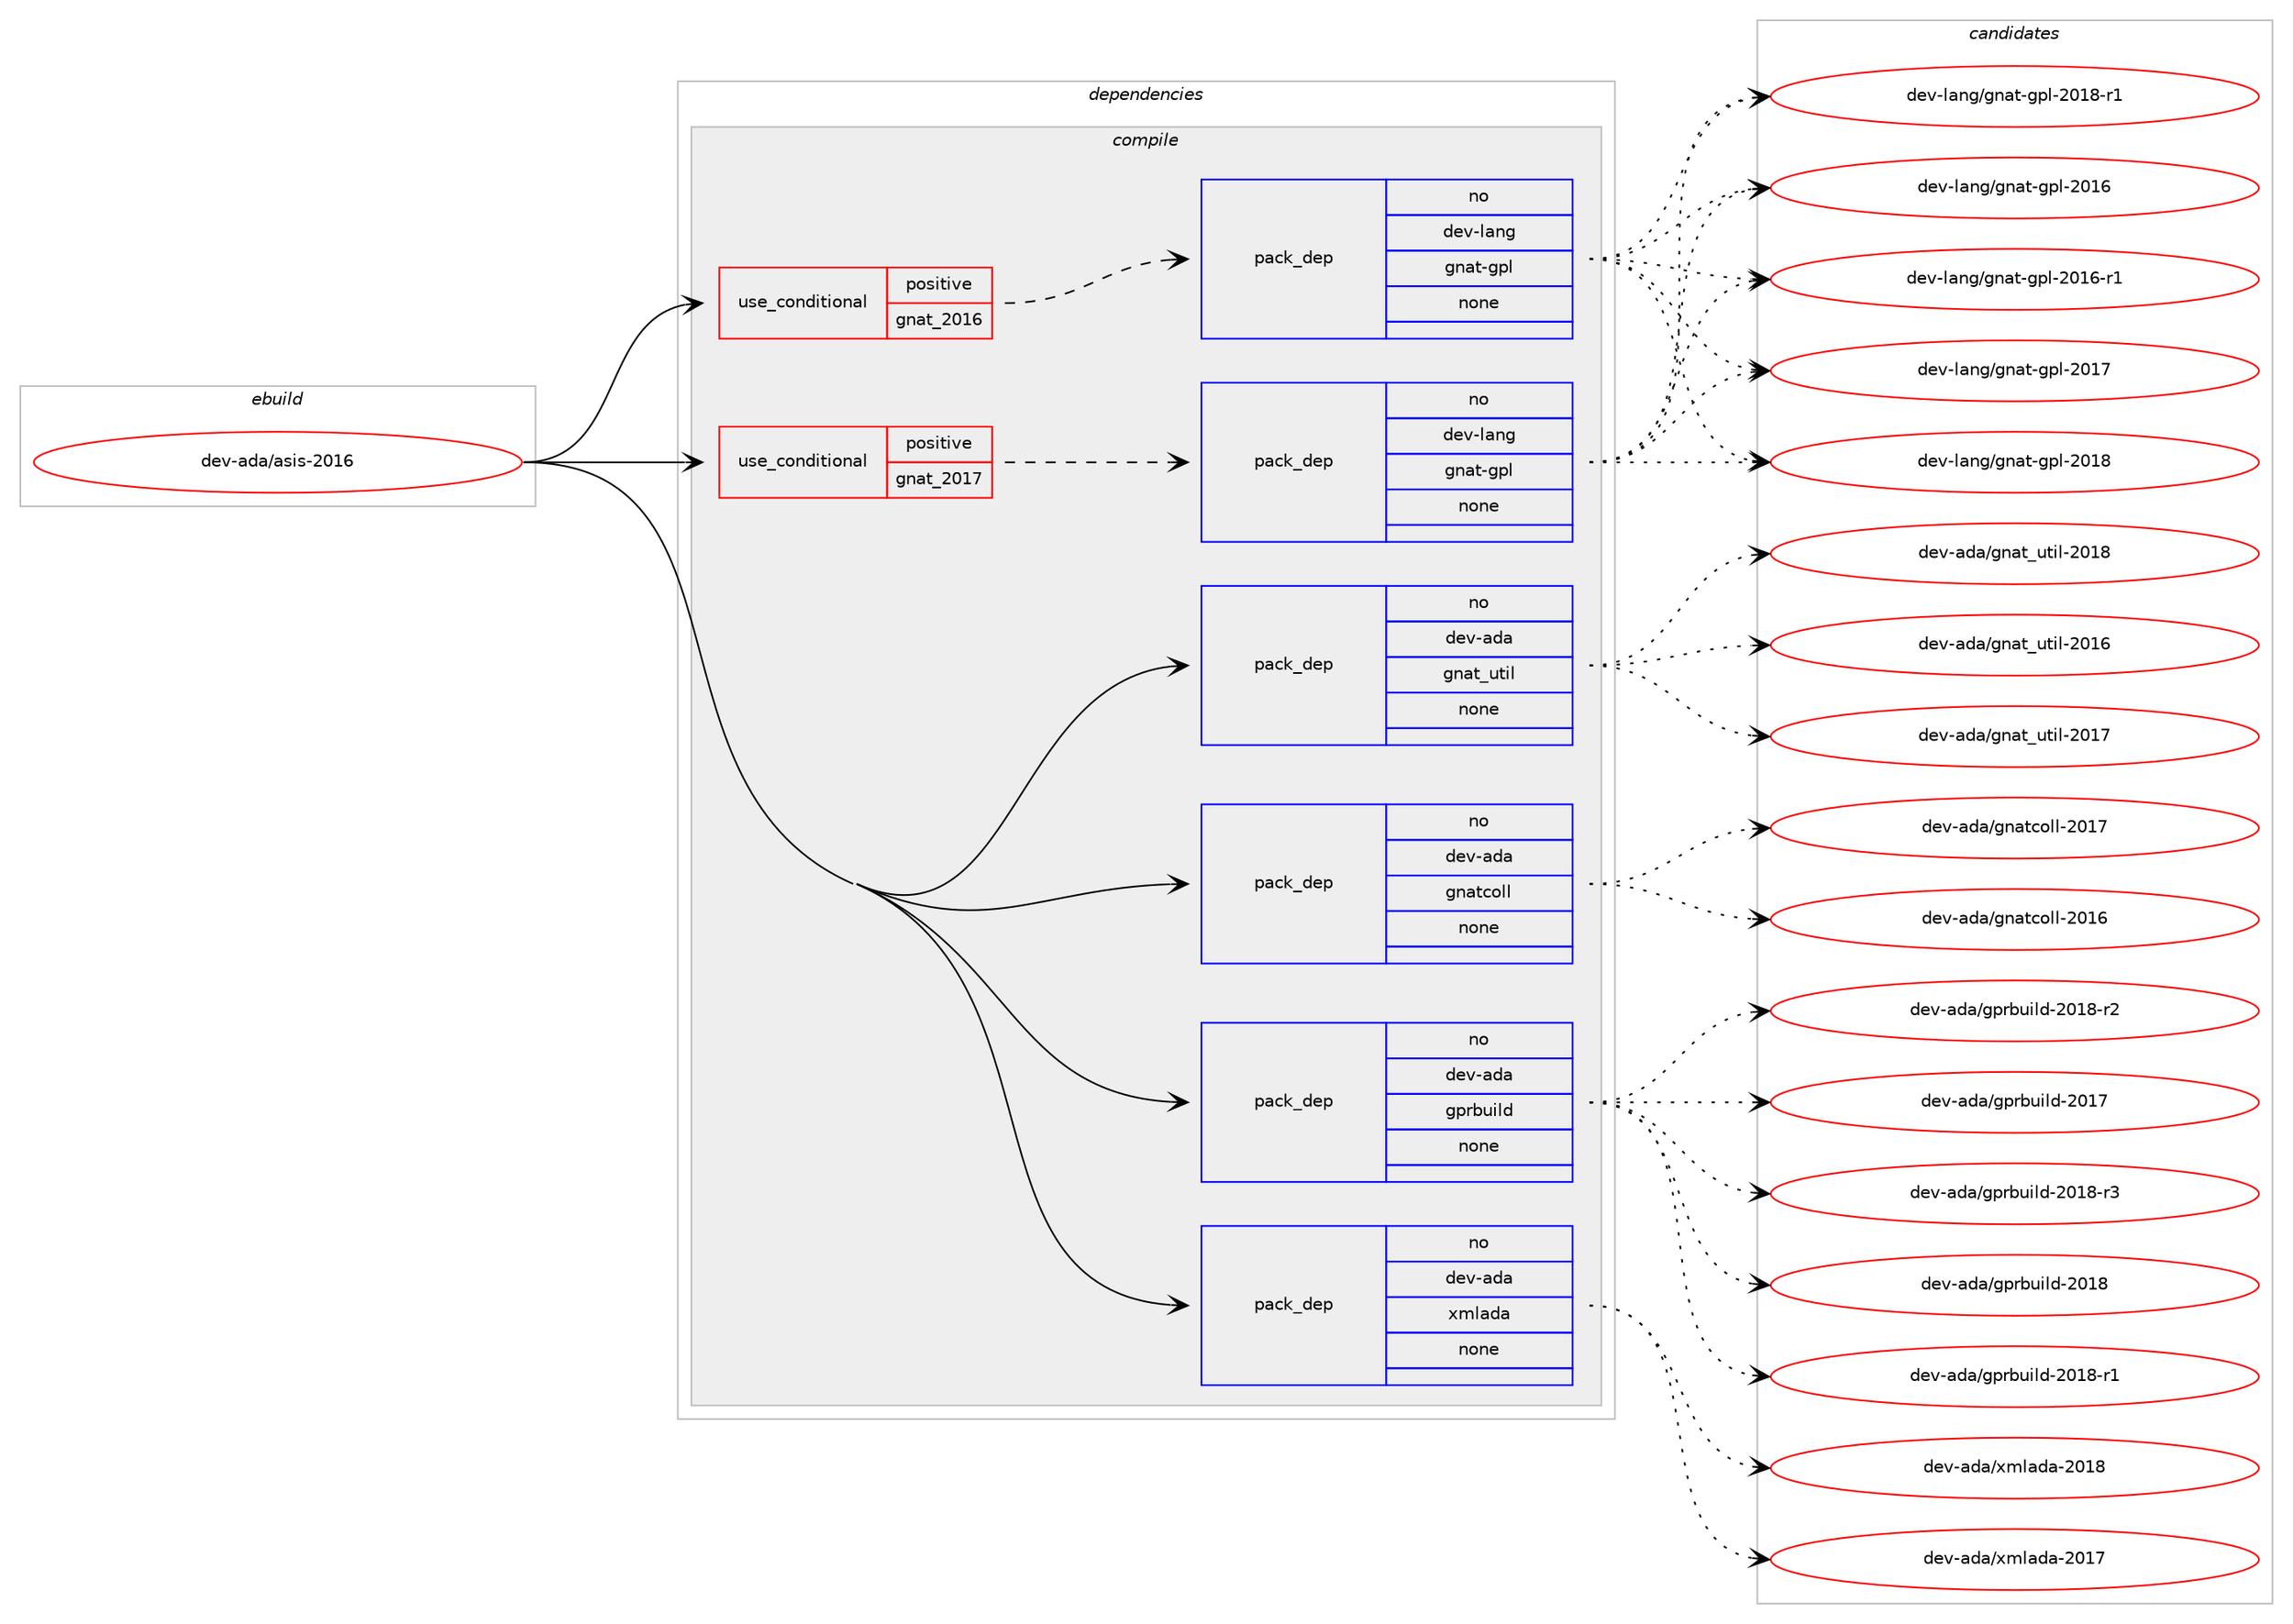 digraph prolog {

# *************
# Graph options
# *************

newrank=true;
concentrate=true;
compound=true;
graph [rankdir=LR,fontname=Helvetica,fontsize=10,ranksep=1.5];#, ranksep=2.5, nodesep=0.2];
edge  [arrowhead=vee];
node  [fontname=Helvetica,fontsize=10];

# **********
# The ebuild
# **********

subgraph cluster_leftcol {
color=gray;
rank=same;
label=<<i>ebuild</i>>;
id [label="dev-ada/asis-2016", color=red, width=4, href="../dev-ada/asis-2016.svg"];
}

# ****************
# The dependencies
# ****************

subgraph cluster_midcol {
color=gray;
label=<<i>dependencies</i>>;
subgraph cluster_compile {
fillcolor="#eeeeee";
style=filled;
label=<<i>compile</i>>;
subgraph cond531 {
dependency3175 [label=<<TABLE BORDER="0" CELLBORDER="1" CELLSPACING="0" CELLPADDING="4"><TR><TD ROWSPAN="3" CELLPADDING="10">use_conditional</TD></TR><TR><TD>positive</TD></TR><TR><TD>gnat_2016</TD></TR></TABLE>>, shape=none, color=red];
subgraph pack2544 {
dependency3176 [label=<<TABLE BORDER="0" CELLBORDER="1" CELLSPACING="0" CELLPADDING="4" WIDTH="220"><TR><TD ROWSPAN="6" CELLPADDING="30">pack_dep</TD></TR><TR><TD WIDTH="110">no</TD></TR><TR><TD>dev-lang</TD></TR><TR><TD>gnat-gpl</TD></TR><TR><TD>none</TD></TR><TR><TD></TD></TR></TABLE>>, shape=none, color=blue];
}
dependency3175:e -> dependency3176:w [weight=20,style="dashed",arrowhead="vee"];
}
id:e -> dependency3175:w [weight=20,style="solid",arrowhead="vee"];
subgraph cond532 {
dependency3177 [label=<<TABLE BORDER="0" CELLBORDER="1" CELLSPACING="0" CELLPADDING="4"><TR><TD ROWSPAN="3" CELLPADDING="10">use_conditional</TD></TR><TR><TD>positive</TD></TR><TR><TD>gnat_2017</TD></TR></TABLE>>, shape=none, color=red];
subgraph pack2545 {
dependency3178 [label=<<TABLE BORDER="0" CELLBORDER="1" CELLSPACING="0" CELLPADDING="4" WIDTH="220"><TR><TD ROWSPAN="6" CELLPADDING="30">pack_dep</TD></TR><TR><TD WIDTH="110">no</TD></TR><TR><TD>dev-lang</TD></TR><TR><TD>gnat-gpl</TD></TR><TR><TD>none</TD></TR><TR><TD></TD></TR></TABLE>>, shape=none, color=blue];
}
dependency3177:e -> dependency3178:w [weight=20,style="dashed",arrowhead="vee"];
}
id:e -> dependency3177:w [weight=20,style="solid",arrowhead="vee"];
subgraph pack2546 {
dependency3179 [label=<<TABLE BORDER="0" CELLBORDER="1" CELLSPACING="0" CELLPADDING="4" WIDTH="220"><TR><TD ROWSPAN="6" CELLPADDING="30">pack_dep</TD></TR><TR><TD WIDTH="110">no</TD></TR><TR><TD>dev-ada</TD></TR><TR><TD>gnat_util</TD></TR><TR><TD>none</TD></TR><TR><TD></TD></TR></TABLE>>, shape=none, color=blue];
}
id:e -> dependency3179:w [weight=20,style="solid",arrowhead="vee"];
subgraph pack2547 {
dependency3180 [label=<<TABLE BORDER="0" CELLBORDER="1" CELLSPACING="0" CELLPADDING="4" WIDTH="220"><TR><TD ROWSPAN="6" CELLPADDING="30">pack_dep</TD></TR><TR><TD WIDTH="110">no</TD></TR><TR><TD>dev-ada</TD></TR><TR><TD>gnatcoll</TD></TR><TR><TD>none</TD></TR><TR><TD></TD></TR></TABLE>>, shape=none, color=blue];
}
id:e -> dependency3180:w [weight=20,style="solid",arrowhead="vee"];
subgraph pack2548 {
dependency3181 [label=<<TABLE BORDER="0" CELLBORDER="1" CELLSPACING="0" CELLPADDING="4" WIDTH="220"><TR><TD ROWSPAN="6" CELLPADDING="30">pack_dep</TD></TR><TR><TD WIDTH="110">no</TD></TR><TR><TD>dev-ada</TD></TR><TR><TD>gprbuild</TD></TR><TR><TD>none</TD></TR><TR><TD></TD></TR></TABLE>>, shape=none, color=blue];
}
id:e -> dependency3181:w [weight=20,style="solid",arrowhead="vee"];
subgraph pack2549 {
dependency3182 [label=<<TABLE BORDER="0" CELLBORDER="1" CELLSPACING="0" CELLPADDING="4" WIDTH="220"><TR><TD ROWSPAN="6" CELLPADDING="30">pack_dep</TD></TR><TR><TD WIDTH="110">no</TD></TR><TR><TD>dev-ada</TD></TR><TR><TD>xmlada</TD></TR><TR><TD>none</TD></TR><TR><TD></TD></TR></TABLE>>, shape=none, color=blue];
}
id:e -> dependency3182:w [weight=20,style="solid",arrowhead="vee"];
}
subgraph cluster_compileandrun {
fillcolor="#eeeeee";
style=filled;
label=<<i>compile and run</i>>;
}
subgraph cluster_run {
fillcolor="#eeeeee";
style=filled;
label=<<i>run</i>>;
}
}

# **************
# The candidates
# **************

subgraph cluster_choices {
rank=same;
color=gray;
label=<<i>candidates</i>>;

subgraph choice2544 {
color=black;
nodesep=1;
choice10010111845108971101034710311097116451031121084550484954 [label="dev-lang/gnat-gpl-2016", color=red, width=4,href="../dev-lang/gnat-gpl-2016.svg"];
choice100101118451089711010347103110971164510311210845504849544511449 [label="dev-lang/gnat-gpl-2016-r1", color=red, width=4,href="../dev-lang/gnat-gpl-2016-r1.svg"];
choice10010111845108971101034710311097116451031121084550484955 [label="dev-lang/gnat-gpl-2017", color=red, width=4,href="../dev-lang/gnat-gpl-2017.svg"];
choice10010111845108971101034710311097116451031121084550484956 [label="dev-lang/gnat-gpl-2018", color=red, width=4,href="../dev-lang/gnat-gpl-2018.svg"];
choice100101118451089711010347103110971164510311210845504849564511449 [label="dev-lang/gnat-gpl-2018-r1", color=red, width=4,href="../dev-lang/gnat-gpl-2018-r1.svg"];
dependency3176:e -> choice10010111845108971101034710311097116451031121084550484954:w [style=dotted,weight="100"];
dependency3176:e -> choice100101118451089711010347103110971164510311210845504849544511449:w [style=dotted,weight="100"];
dependency3176:e -> choice10010111845108971101034710311097116451031121084550484955:w [style=dotted,weight="100"];
dependency3176:e -> choice10010111845108971101034710311097116451031121084550484956:w [style=dotted,weight="100"];
dependency3176:e -> choice100101118451089711010347103110971164510311210845504849564511449:w [style=dotted,weight="100"];
}
subgraph choice2545 {
color=black;
nodesep=1;
choice10010111845108971101034710311097116451031121084550484954 [label="dev-lang/gnat-gpl-2016", color=red, width=4,href="../dev-lang/gnat-gpl-2016.svg"];
choice100101118451089711010347103110971164510311210845504849544511449 [label="dev-lang/gnat-gpl-2016-r1", color=red, width=4,href="../dev-lang/gnat-gpl-2016-r1.svg"];
choice10010111845108971101034710311097116451031121084550484955 [label="dev-lang/gnat-gpl-2017", color=red, width=4,href="../dev-lang/gnat-gpl-2017.svg"];
choice10010111845108971101034710311097116451031121084550484956 [label="dev-lang/gnat-gpl-2018", color=red, width=4,href="../dev-lang/gnat-gpl-2018.svg"];
choice100101118451089711010347103110971164510311210845504849564511449 [label="dev-lang/gnat-gpl-2018-r1", color=red, width=4,href="../dev-lang/gnat-gpl-2018-r1.svg"];
dependency3178:e -> choice10010111845108971101034710311097116451031121084550484954:w [style=dotted,weight="100"];
dependency3178:e -> choice100101118451089711010347103110971164510311210845504849544511449:w [style=dotted,weight="100"];
dependency3178:e -> choice10010111845108971101034710311097116451031121084550484955:w [style=dotted,weight="100"];
dependency3178:e -> choice10010111845108971101034710311097116451031121084550484956:w [style=dotted,weight="100"];
dependency3178:e -> choice100101118451089711010347103110971164510311210845504849564511449:w [style=dotted,weight="100"];
}
subgraph choice2546 {
color=black;
nodesep=1;
choice1001011184597100974710311097116951171161051084550484954 [label="dev-ada/gnat_util-2016", color=red, width=4,href="../dev-ada/gnat_util-2016.svg"];
choice1001011184597100974710311097116951171161051084550484955 [label="dev-ada/gnat_util-2017", color=red, width=4,href="../dev-ada/gnat_util-2017.svg"];
choice1001011184597100974710311097116951171161051084550484956 [label="dev-ada/gnat_util-2018", color=red, width=4,href="../dev-ada/gnat_util-2018.svg"];
dependency3179:e -> choice1001011184597100974710311097116951171161051084550484954:w [style=dotted,weight="100"];
dependency3179:e -> choice1001011184597100974710311097116951171161051084550484955:w [style=dotted,weight="100"];
dependency3179:e -> choice1001011184597100974710311097116951171161051084550484956:w [style=dotted,weight="100"];
}
subgraph choice2547 {
color=black;
nodesep=1;
choice1001011184597100974710311097116991111081084550484954 [label="dev-ada/gnatcoll-2016", color=red, width=4,href="../dev-ada/gnatcoll-2016.svg"];
choice1001011184597100974710311097116991111081084550484955 [label="dev-ada/gnatcoll-2017", color=red, width=4,href="../dev-ada/gnatcoll-2017.svg"];
dependency3180:e -> choice1001011184597100974710311097116991111081084550484954:w [style=dotted,weight="100"];
dependency3180:e -> choice1001011184597100974710311097116991111081084550484955:w [style=dotted,weight="100"];
}
subgraph choice2548 {
color=black;
nodesep=1;
choice10010111845971009747103112114981171051081004550484956 [label="dev-ada/gprbuild-2018", color=red, width=4,href="../dev-ada/gprbuild-2018.svg"];
choice100101118459710097471031121149811710510810045504849564511449 [label="dev-ada/gprbuild-2018-r1", color=red, width=4,href="../dev-ada/gprbuild-2018-r1.svg"];
choice100101118459710097471031121149811710510810045504849564511450 [label="dev-ada/gprbuild-2018-r2", color=red, width=4,href="../dev-ada/gprbuild-2018-r2.svg"];
choice10010111845971009747103112114981171051081004550484955 [label="dev-ada/gprbuild-2017", color=red, width=4,href="../dev-ada/gprbuild-2017.svg"];
choice100101118459710097471031121149811710510810045504849564511451 [label="dev-ada/gprbuild-2018-r3", color=red, width=4,href="../dev-ada/gprbuild-2018-r3.svg"];
dependency3181:e -> choice10010111845971009747103112114981171051081004550484956:w [style=dotted,weight="100"];
dependency3181:e -> choice100101118459710097471031121149811710510810045504849564511449:w [style=dotted,weight="100"];
dependency3181:e -> choice100101118459710097471031121149811710510810045504849564511450:w [style=dotted,weight="100"];
dependency3181:e -> choice10010111845971009747103112114981171051081004550484955:w [style=dotted,weight="100"];
dependency3181:e -> choice100101118459710097471031121149811710510810045504849564511451:w [style=dotted,weight="100"];
}
subgraph choice2549 {
color=black;
nodesep=1;
choice1001011184597100974712010910897100974550484955 [label="dev-ada/xmlada-2017", color=red, width=4,href="../dev-ada/xmlada-2017.svg"];
choice1001011184597100974712010910897100974550484956 [label="dev-ada/xmlada-2018", color=red, width=4,href="../dev-ada/xmlada-2018.svg"];
dependency3182:e -> choice1001011184597100974712010910897100974550484955:w [style=dotted,weight="100"];
dependency3182:e -> choice1001011184597100974712010910897100974550484956:w [style=dotted,weight="100"];
}
}

}
